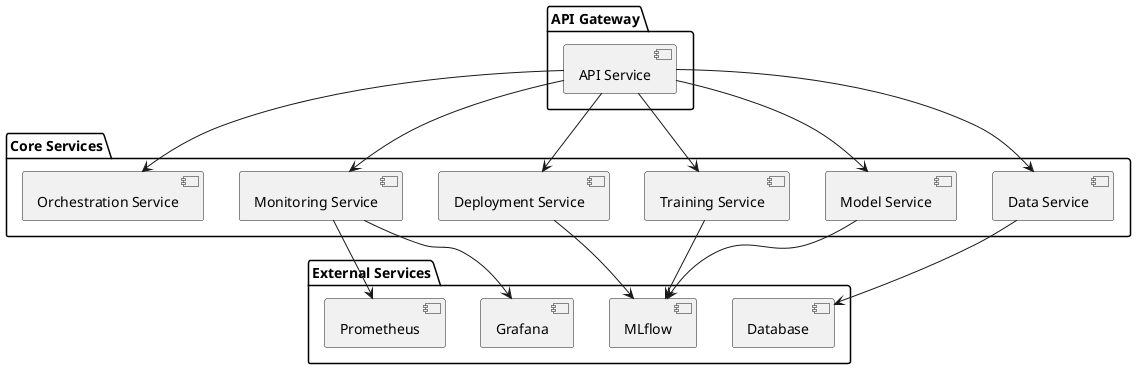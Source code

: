 @startuml
' Diagramme de composants - Architecture Microservices

package "API Gateway" {
  [API Service]
}

package "Core Services" {
  [Data Service]
  [Model Service]
  [Training Service]
  [Deployment Service]
  [Monitoring Service]
  [Orchestration Service]
}

package "External Services" {
  [Database]
  [MLflow]
  [Grafana]
  [Prometheus]
}

[API Service] --> [Data Service]
[API Service] --> [Model Service]
[API Service] --> [Training Service]
[API Service] --> [Deployment Service]
[API Service] --> [Monitoring Service]
[API Service] --> [Orchestration Service]

[Data Service] --> [Database]
[Model Service] --> [MLflow]
[Training Service] --> [MLflow]
[Deployment Service] --> [MLflow]
[Monitoring Service] --> [Prometheus]
[Monitoring Service] --> [Grafana]

@enduml 
